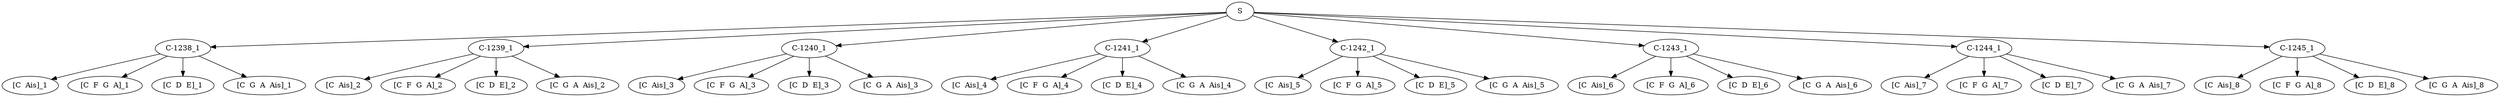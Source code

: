 digraph sample{
"S" -> "C-1238_1";
"C-1238_1" -> "[C  Ais]_1";
"C-1238_1" -> "[C  F  G  A]_1";
"C-1238_1" -> "[C  D  E]_1";
"C-1238_1" -> "[C  G  A  Ais]_1";
"S" -> "C-1239_1";
"C-1239_1" -> "[C  Ais]_2";
"C-1239_1" -> "[C  F  G  A]_2";
"C-1239_1" -> "[C  D  E]_2";
"C-1239_1" -> "[C  G  A  Ais]_2";
"S" -> "C-1240_1";
"C-1240_1" -> "[C  Ais]_3";
"C-1240_1" -> "[C  F  G  A]_3";
"C-1240_1" -> "[C  D  E]_3";
"C-1240_1" -> "[C  G  A  Ais]_3";
"S" -> "C-1241_1";
"C-1241_1" -> "[C  Ais]_4";
"C-1241_1" -> "[C  F  G  A]_4";
"C-1241_1" -> "[C  D  E]_4";
"C-1241_1" -> "[C  G  A  Ais]_4";
"S" -> "C-1242_1";
"C-1242_1" -> "[C  Ais]_5";
"C-1242_1" -> "[C  F  G  A]_5";
"C-1242_1" -> "[C  D  E]_5";
"C-1242_1" -> "[C  G  A  Ais]_5";
"S" -> "C-1243_1";
"C-1243_1" -> "[C  Ais]_6";
"C-1243_1" -> "[C  F  G  A]_6";
"C-1243_1" -> "[C  D  E]_6";
"C-1243_1" -> "[C  G  A  Ais]_6";
"S" -> "C-1244_1";
"C-1244_1" -> "[C  Ais]_7";
"C-1244_1" -> "[C  F  G  A]_7";
"C-1244_1" -> "[C  D  E]_7";
"C-1244_1" -> "[C  G  A  Ais]_7";
"S" -> "C-1245_1";
"C-1245_1" -> "[C  Ais]_8";
"C-1245_1" -> "[C  F  G  A]_8";
"C-1245_1" -> "[C  D  E]_8";
"C-1245_1" -> "[C  G  A  Ais]_8";

{rank = min; "S";}
{rank = same; "C-1238_1"; "C-1239_1"; "C-1240_1"; "C-1241_1"; "C-1242_1"; "C-1243_1"; "C-1244_1"; "C-1245_1";}
{rank = same; "[C  Ais]_1"; "[C  Ais]_2"; "[C  Ais]_3"; "[C  Ais]_4"; "[C  Ais]_5"; "[C  Ais]_6"; "[C  Ais]_7"; "[C  Ais]_8"; "[C  D  E]_1"; "[C  D  E]_2"; "[C  D  E]_3"; "[C  D  E]_4"; "[C  D  E]_5"; "[C  D  E]_6"; "[C  D  E]_7"; "[C  D  E]_8"; "[C  F  G  A]_1"; "[C  F  G  A]_2"; "[C  F  G  A]_3"; "[C  F  G  A]_4"; "[C  F  G  A]_5"; "[C  F  G  A]_6"; "[C  F  G  A]_7"; "[C  F  G  A]_8"; "[C  G  A  Ais]_1"; "[C  G  A  Ais]_2"; "[C  G  A  Ais]_3"; "[C  G  A  Ais]_4"; "[C  G  A  Ais]_5"; "[C  G  A  Ais]_6"; "[C  G  A  Ais]_7"; "[C  G  A  Ais]_8";}
}